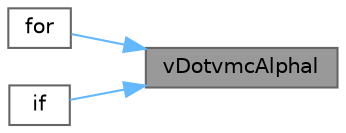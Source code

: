 digraph "vDotvmcAlphal"
{
 // LATEX_PDF_SIZE
  bgcolor="transparent";
  edge [fontname=Helvetica,fontsize=10,labelfontname=Helvetica,labelfontsize=10];
  node [fontname=Helvetica,fontsize=10,shape=box,height=0.2,width=0.4];
  rankdir="RL";
  Node1 [id="Node000001",label="vDotvmcAlphal",height=0.2,width=0.4,color="gray40", fillcolor="grey60", style="filled", fontcolor="black",tooltip=" "];
  Node1 -> Node2 [id="edge1_Node000001_Node000002",dir="back",color="steelblue1",style="solid",tooltip=" "];
  Node2 [id="Node000002",label="for",height=0.2,width=0.4,color="grey40", fillcolor="white", style="filled",URL="$interPhaseChangeFoam_2alphaEqn_8H.html#abf62427f7086d97acff425b47c4aa0a5",tooltip=" "];
  Node1 -> Node3 [id="edge2_Node000001_Node000003",dir="back",color="steelblue1",style="solid",tooltip=" "];
  Node3 [id="Node000003",label="if",height=0.2,width=0.4,color="grey40", fillcolor="white", style="filled",URL="$interPhaseChangeFoam_2alphaEqn_8H.html#ae7f6f0d4cfb1a33cc26db08d42ed5ade",tooltip=" "];
}
